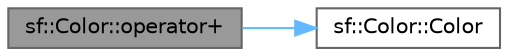 digraph "sf::Color::operator+"
{
 // LATEX_PDF_SIZE
  bgcolor="transparent";
  edge [fontname=Helvetica,fontsize=10,labelfontname=Helvetica,labelfontsize=10];
  node [fontname=Helvetica,fontsize=10,shape=box,height=0.2,width=0.4];
  rankdir="LR";
  Node1 [id="Node000001",label="sf::Color::operator+",height=0.2,width=0.4,color="gray40", fillcolor="grey60", style="filled", fontcolor="black",tooltip="Overload of the binary + operator."];
  Node1 -> Node2 [id="edge1_Node000001_Node000002",color="steelblue1",style="solid",tooltip=" "];
  Node2 [id="Node000002",label="sf::Color::Color",height=0.2,width=0.4,color="grey40", fillcolor="white", style="filled",URL="$classsf_1_1_color.html#ac2eb4393fb11ad3fa3ccf34e92fe08e4",tooltip="Default constructor."];
}
